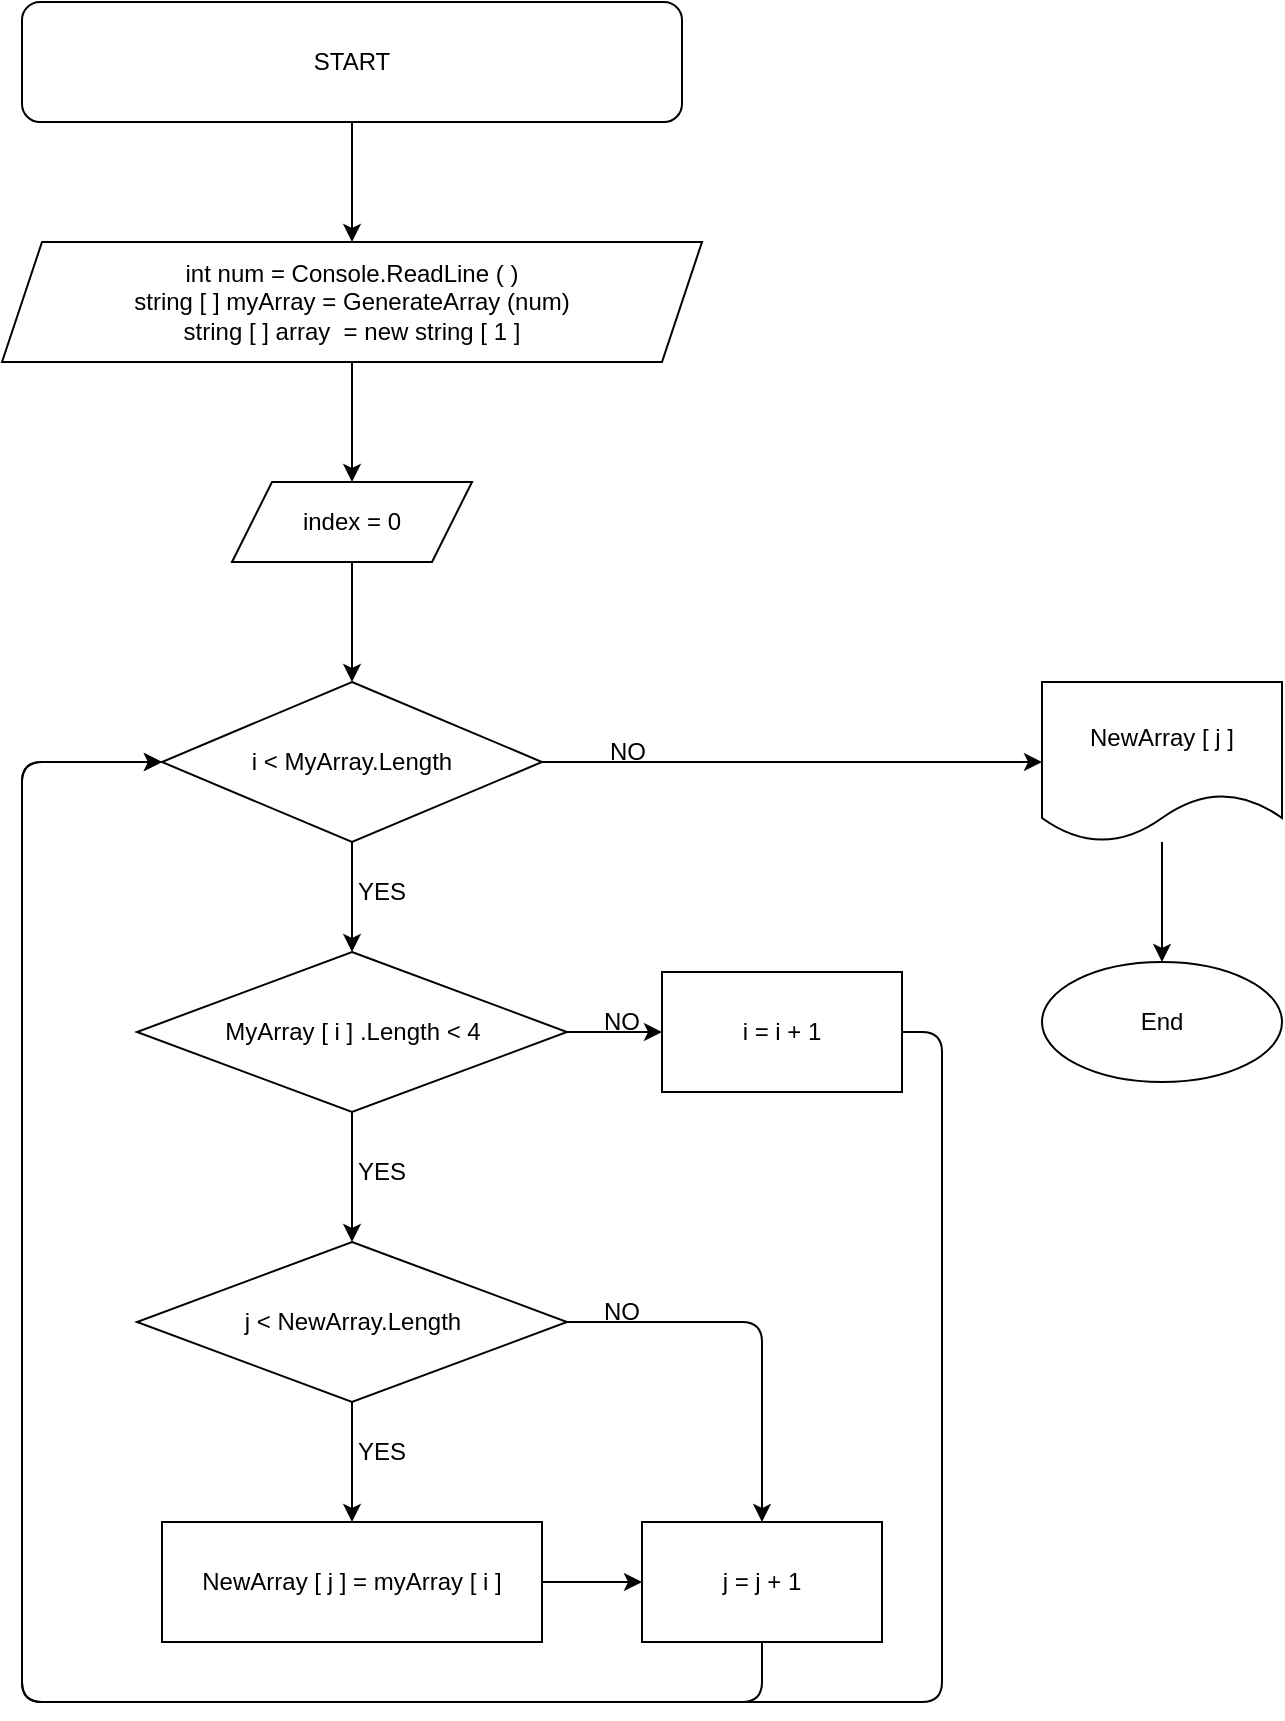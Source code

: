 <mxfile>
    <diagram id="vPRgEKGzVjVM9AJg4oQN" name="Страница 1">
        <mxGraphModel dx="1008" dy="555" grid="1" gridSize="10" guides="1" tooltips="1" connect="1" arrows="1" fold="1" page="1" pageScale="1" pageWidth="827" pageHeight="1169" math="0" shadow="0">
            <root>
                <mxCell id="0"/>
                <mxCell id="1" parent="0"/>
                <mxCell id="42" value="" style="edgeStyle=none;html=1;" parent="1" source="43" target="45" edge="1">
                    <mxGeometry relative="1" as="geometry"/>
                </mxCell>
                <mxCell id="43" value="START" style="rounded=1;whiteSpace=wrap;html=1;" parent="1" vertex="1">
                    <mxGeometry x="20" y="40" width="330" height="60" as="geometry"/>
                </mxCell>
                <mxCell id="44" value="" style="edgeStyle=none;html=1;" parent="1" source="45" target="47" edge="1">
                    <mxGeometry relative="1" as="geometry"/>
                </mxCell>
                <mxCell id="45" value="int num = Console.ReadLine ( )&lt;br&gt;string [ ] myArray = GenerateArray (num)&lt;br&gt;string [ ] array&amp;nbsp; = new string [ 1 ]" style="shape=parallelogram;perimeter=parallelogramPerimeter;whiteSpace=wrap;html=1;fixedSize=1;" parent="1" vertex="1">
                    <mxGeometry x="10" y="160" width="350" height="60" as="geometry"/>
                </mxCell>
                <mxCell id="46" value="" style="edgeStyle=none;html=1;" parent="1" source="47" target="50" edge="1">
                    <mxGeometry relative="1" as="geometry"/>
                </mxCell>
                <mxCell id="47" value="index = 0" style="shape=parallelogram;perimeter=parallelogramPerimeter;whiteSpace=wrap;html=1;fixedSize=1;" parent="1" vertex="1">
                    <mxGeometry x="125" y="280" width="120" height="40" as="geometry"/>
                </mxCell>
                <mxCell id="48" value="" style="edgeStyle=none;html=1;" parent="1" source="50" target="53" edge="1">
                    <mxGeometry relative="1" as="geometry"/>
                </mxCell>
                <mxCell id="73" value="" style="edgeStyle=none;html=1;entryX=0;entryY=0.5;entryDx=0;entryDy=0;" edge="1" parent="1" source="50" target="74">
                    <mxGeometry relative="1" as="geometry"/>
                </mxCell>
                <mxCell id="50" value="i &amp;lt; MyArray.Length" style="rhombus;whiteSpace=wrap;html=1;" parent="1" vertex="1">
                    <mxGeometry x="90" y="380" width="190" height="80" as="geometry"/>
                </mxCell>
                <mxCell id="51" value="" style="edgeStyle=none;html=1;" parent="1" source="53" target="57" edge="1">
                    <mxGeometry relative="1" as="geometry"/>
                </mxCell>
                <mxCell id="52" value="" style="edgeStyle=none;html=1;entryX=0.5;entryY=0;entryDx=0;entryDy=0;" parent="1" source="53" target="62" edge="1">
                    <mxGeometry relative="1" as="geometry">
                        <mxPoint x="370" y="565" as="targetPoint"/>
                    </mxGeometry>
                </mxCell>
                <mxCell id="53" value="MyArray [ i ] .Length &amp;lt; 4" style="rhombus;whiteSpace=wrap;html=1;" parent="1" vertex="1">
                    <mxGeometry x="77.5" y="515" width="215" height="80" as="geometry"/>
                </mxCell>
                <mxCell id="56" value="" style="edgeStyle=none;html=1;entryX=0;entryY=0.5;entryDx=0;entryDy=0;exitX=1;exitY=0.5;exitDx=0;exitDy=0;" parent="1" source="57" target="50" edge="1">
                    <mxGeometry relative="1" as="geometry">
                        <mxPoint y="380" as="targetPoint"/>
                        <Array as="points">
                            <mxPoint x="480" y="555"/>
                            <mxPoint x="480" y="720"/>
                            <mxPoint x="480" y="890"/>
                            <mxPoint x="20" y="890"/>
                            <mxPoint x="20" y="420"/>
                        </Array>
                    </mxGeometry>
                </mxCell>
                <mxCell id="57" value="i = i + 1" style="rounded=0;whiteSpace=wrap;html=1;" parent="1" vertex="1">
                    <mxGeometry x="340" y="525" width="120" height="60" as="geometry"/>
                </mxCell>
                <mxCell id="58" value="NO" style="text;html=1;strokeColor=none;fillColor=none;align=center;verticalAlign=middle;whiteSpace=wrap;rounded=0;" parent="1" vertex="1">
                    <mxGeometry x="292.5" y="400" width="60" height="30" as="geometry"/>
                </mxCell>
                <mxCell id="59" value="YES" style="text;html=1;strokeColor=none;fillColor=none;align=center;verticalAlign=middle;whiteSpace=wrap;rounded=0;" parent="1" vertex="1">
                    <mxGeometry x="170" y="470" width="60" height="30" as="geometry"/>
                </mxCell>
                <mxCell id="60" value="YES" style="text;html=1;strokeColor=none;fillColor=none;align=center;verticalAlign=middle;whiteSpace=wrap;rounded=0;" parent="1" vertex="1">
                    <mxGeometry x="170" y="610" width="60" height="30" as="geometry"/>
                </mxCell>
                <mxCell id="61" value="NO" style="text;html=1;strokeColor=none;fillColor=none;align=center;verticalAlign=middle;whiteSpace=wrap;rounded=0;" parent="1" vertex="1">
                    <mxGeometry x="290" y="535" width="60" height="30" as="geometry"/>
                </mxCell>
                <mxCell id="66" value="" style="edgeStyle=none;html=1;" edge="1" parent="1" source="62" target="65">
                    <mxGeometry relative="1" as="geometry"/>
                </mxCell>
                <mxCell id="79" value="" style="edgeStyle=none;html=1;entryX=0.5;entryY=0;entryDx=0;entryDy=0;" edge="1" parent="1" source="62" target="63">
                    <mxGeometry relative="1" as="geometry">
                        <Array as="points">
                            <mxPoint x="390" y="700"/>
                        </Array>
                    </mxGeometry>
                </mxCell>
                <mxCell id="62" value="j &amp;lt; NewArray.Length" style="rhombus;whiteSpace=wrap;html=1;" vertex="1" parent="1">
                    <mxGeometry x="77.5" y="660" width="215" height="80" as="geometry"/>
                </mxCell>
                <mxCell id="68" style="edgeStyle=none;html=1;exitX=0.5;exitY=1;exitDx=0;exitDy=0;" edge="1" parent="1" source="63">
                    <mxGeometry relative="1" as="geometry">
                        <mxPoint x="90" y="420" as="targetPoint"/>
                        <Array as="points">
                            <mxPoint x="390" y="890"/>
                            <mxPoint x="20" y="890"/>
                            <mxPoint x="20" y="420"/>
                        </Array>
                    </mxGeometry>
                </mxCell>
                <mxCell id="63" value="j = j + 1" style="rounded=0;whiteSpace=wrap;html=1;" vertex="1" parent="1">
                    <mxGeometry x="330" y="800" width="120" height="60" as="geometry"/>
                </mxCell>
                <mxCell id="67" style="edgeStyle=none;html=1;entryX=0;entryY=0.5;entryDx=0;entryDy=0;" edge="1" parent="1" target="63">
                    <mxGeometry relative="1" as="geometry">
                        <mxPoint x="280" y="830" as="sourcePoint"/>
                        <Array as="points"/>
                    </mxGeometry>
                </mxCell>
                <mxCell id="65" value="NewArray [ j ] = myArray [ i ]" style="whiteSpace=wrap;html=1;" vertex="1" parent="1">
                    <mxGeometry x="90" y="800" width="190" height="60" as="geometry"/>
                </mxCell>
                <mxCell id="71" value="YES" style="text;html=1;strokeColor=none;fillColor=none;align=center;verticalAlign=middle;whiteSpace=wrap;rounded=0;" vertex="1" parent="1">
                    <mxGeometry x="170" y="750" width="60" height="30" as="geometry"/>
                </mxCell>
                <mxCell id="78" value="" style="edgeStyle=none;html=1;" edge="1" parent="1" source="74" target="77">
                    <mxGeometry relative="1" as="geometry"/>
                </mxCell>
                <mxCell id="74" value="NewArray [ j ]" style="shape=document;whiteSpace=wrap;html=1;boundedLbl=1;" vertex="1" parent="1">
                    <mxGeometry x="530" y="380" width="120" height="80" as="geometry"/>
                </mxCell>
                <mxCell id="77" value="End" style="ellipse;whiteSpace=wrap;html=1;" vertex="1" parent="1">
                    <mxGeometry x="530" y="520" width="120" height="60" as="geometry"/>
                </mxCell>
                <mxCell id="80" value="NO" style="text;html=1;strokeColor=none;fillColor=none;align=center;verticalAlign=middle;whiteSpace=wrap;rounded=0;" vertex="1" parent="1">
                    <mxGeometry x="290" y="680" width="60" height="30" as="geometry"/>
                </mxCell>
            </root>
        </mxGraphModel>
    </diagram>
</mxfile>